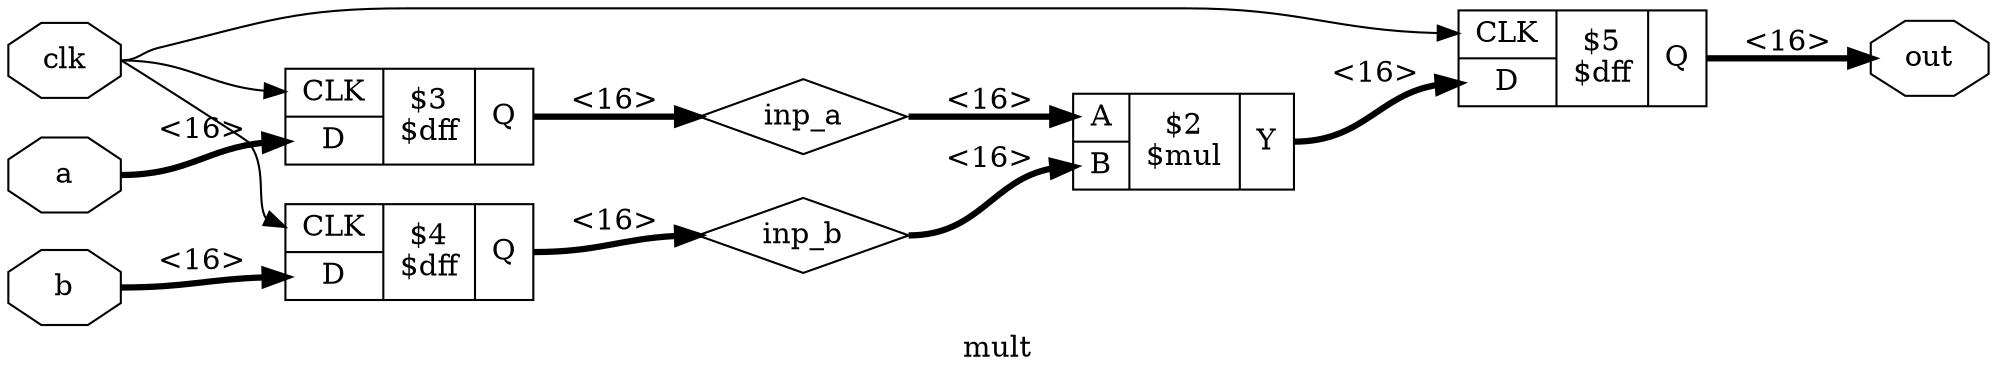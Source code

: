 digraph "mult" {
label="mult";
rankdir="LR";
remincross=true;
n2 [ shape=octagon, label="a", color="black", fontcolor="black" ];
n3 [ shape=octagon, label="b", color="black", fontcolor="black" ];
n4 [ shape=octagon, label="clk", color="black", fontcolor="black" ];
n5 [ shape=diamond, label="inp_a", color="black", fontcolor="black" ];
n6 [ shape=diamond, label="inp_b", color="black", fontcolor="black" ];
n7 [ shape=octagon, label="out", color="black", fontcolor="black" ];
{ rank="source"; n2; n3; n4;}
{ rank="sink"; n7;}
c11 [ shape=record, label="{{<p8> A|<p9> B}|$2\n$mul|{<p10> Y}}" ];
c15 [ shape=record, label="{{<p12> CLK|<p13> D}|$3\n$dff|{<p14> Q}}" ];
c16 [ shape=record, label="{{<p12> CLK|<p13> D}|$4\n$dff|{<p14> Q}}" ];
c17 [ shape=record, label="{{<p12> CLK|<p13> D}|$5\n$dff|{<p14> Q}}" ];
c11:p10:e -> c17:p13:w [color="black", style="setlinewidth(3)", label="<16>"];
n2:e -> c15:p13:w [color="black", style="setlinewidth(3)", label="<16>"];
n3:e -> c16:p13:w [color="black", style="setlinewidth(3)", label="<16>"];
n4:e -> c15:p12:w [color="black", label=""];
n4:e -> c16:p12:w [color="black", label=""];
n4:e -> c17:p12:w [color="black", label=""];
c15:p14:e -> n5:w [color="black", style="setlinewidth(3)", label="<16>"];
n5:e -> c11:p8:w [color="black", style="setlinewidth(3)", label="<16>"];
c16:p14:e -> n6:w [color="black", style="setlinewidth(3)", label="<16>"];
n6:e -> c11:p9:w [color="black", style="setlinewidth(3)", label="<16>"];
c17:p14:e -> n7:w [color="black", style="setlinewidth(3)", label="<16>"];
}
